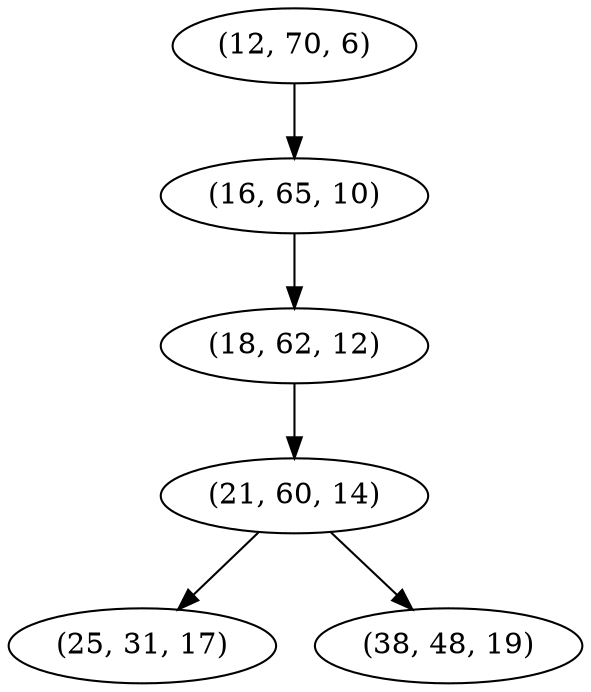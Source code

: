 digraph tree {
    "(12, 70, 6)";
    "(16, 65, 10)";
    "(18, 62, 12)";
    "(21, 60, 14)";
    "(25, 31, 17)";
    "(38, 48, 19)";
    "(12, 70, 6)" -> "(16, 65, 10)";
    "(16, 65, 10)" -> "(18, 62, 12)";
    "(18, 62, 12)" -> "(21, 60, 14)";
    "(21, 60, 14)" -> "(25, 31, 17)";
    "(21, 60, 14)" -> "(38, 48, 19)";
}
